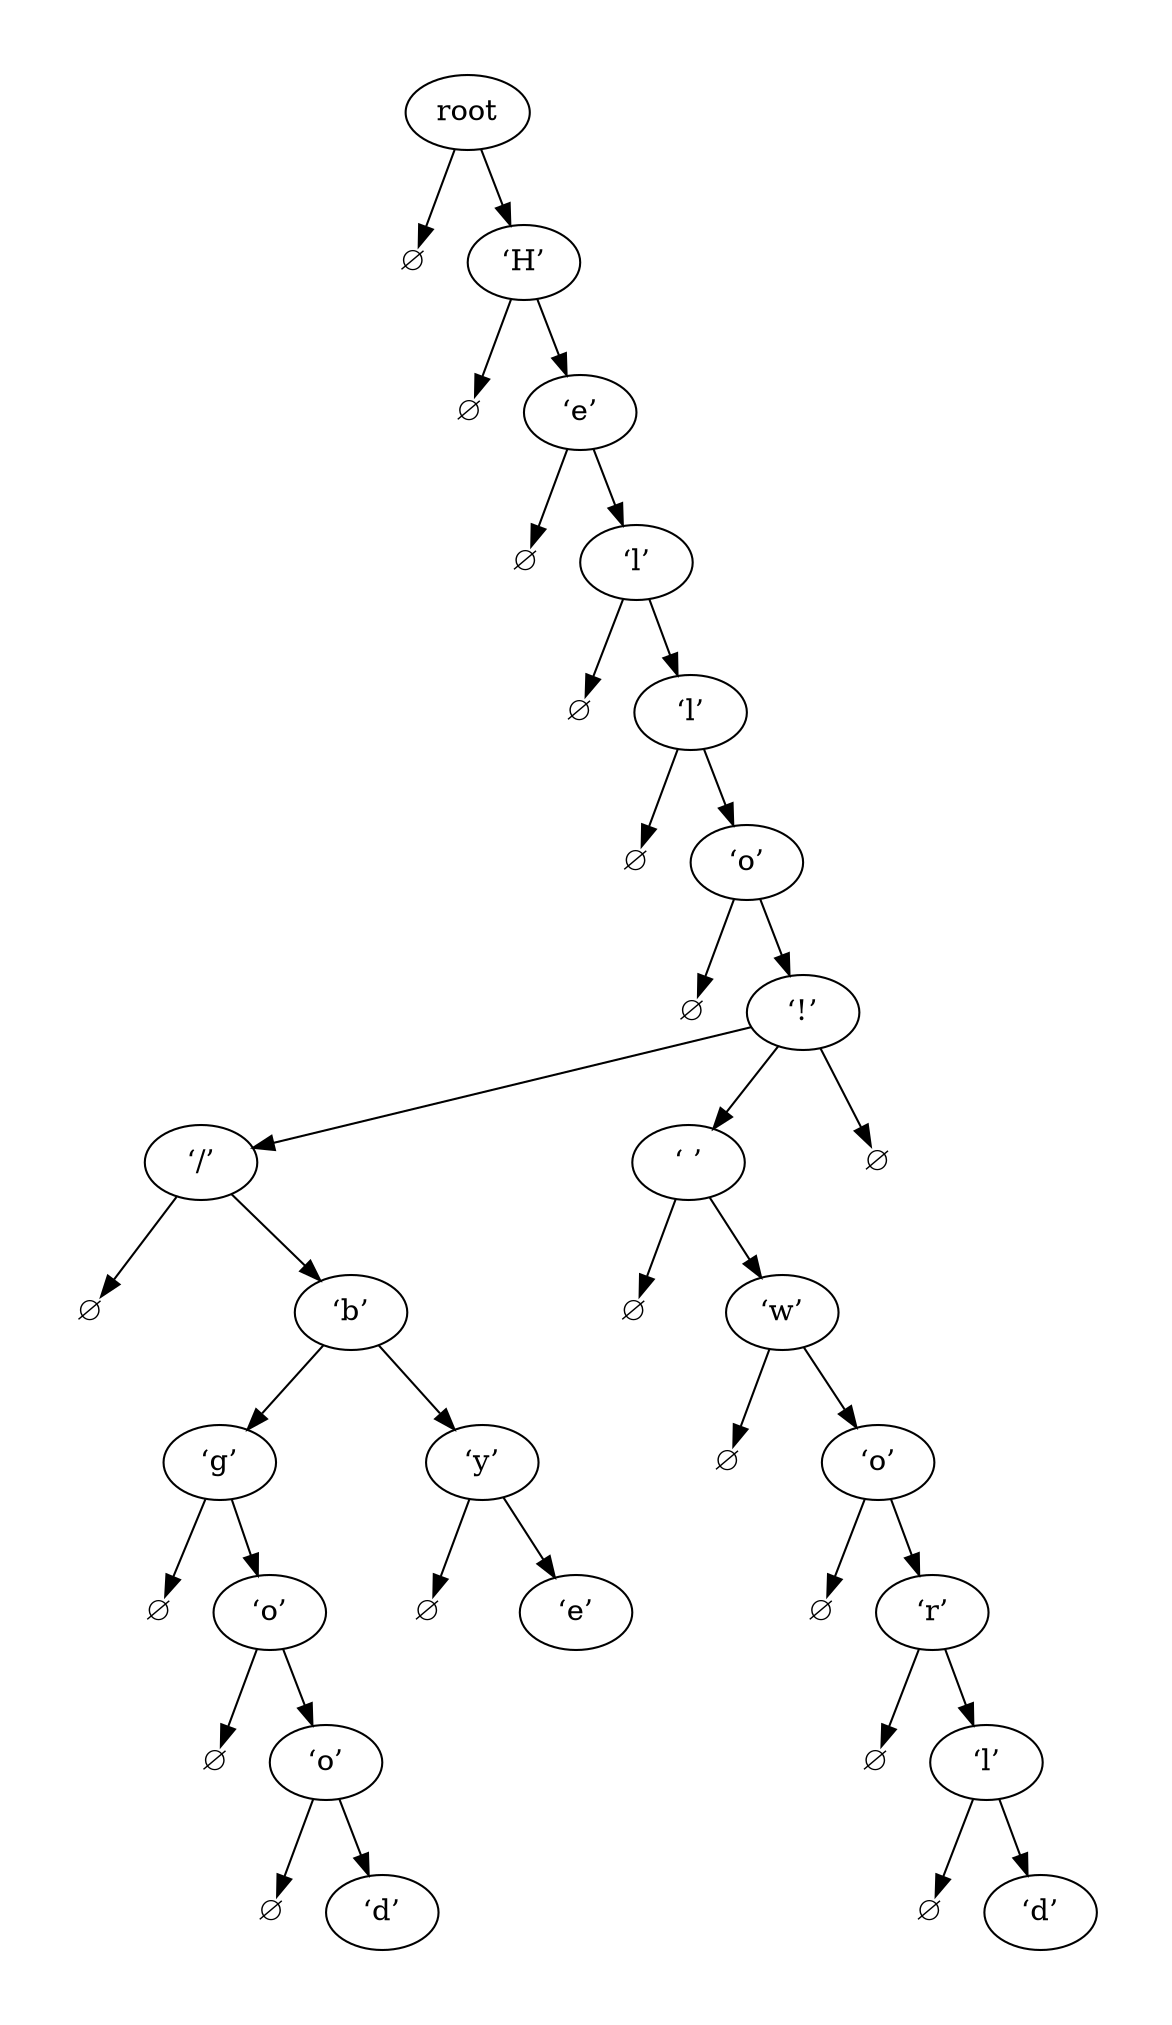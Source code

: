 /*
 * Copyright (C) 2025 taylor.fish <contact@taylor.fish>
 *
 * This file is part of Eips.
 *
 * Eips is free software: you can redistribute it and/or modify it under
 * the terms of the GNU Affero General Public License as published by
 * the Free Software Foundation, either version 3 of the License, or
 * (at your option) any later version.
 *
 * Eips is distributed in the hope that it will be useful, but WITHOUT
 * ANY WARRANTY; without even the implied warranty of MERCHANTABILITY
 * or FITNESS FOR A PARTICULAR PURPOSE. See the GNU Affero General
 * Public License for more details.
 *
 * You should have received a copy of the GNU Affero General Public
 * License along with Eips. If not, see <https://www.gnu.org/licenses/>.
 */

digraph {
    pad = .5;
    splines = false;

    {
        node [label="∅", shape=none, fixedsize=true, width=.21, height=.21]
        x0;
        x1;
        x2;
        x3;
        x4;
        x5;
        x8;
        x9;
        x10;
        x11;
        x12;
        x14;
        x16;
        x18;
        x19;
        x20;
    }

    n0 [label="root"];
    n0 -> x0;
    n0 -> n1;
    n1 [label="‘H’"];
    n1 -> x1;
    n1 -> n2;
    n2 [label="‘e’"];
    n2 -> x2;
    n2 -> n3;
    n3 [label="‘l’"];
    n3 -> x3;
    n3 -> n4;
    n4 [label="‘l’"];
    n4 -> x4;
    n4 -> n5;
    n5 [label="‘o’"];
    n5 -> x5;
    n5 -> n6;
    n6 [label="‘!’"];
    n6 -> n14;
    n6i1 [label="", style=invis, width=2];
    n6 -> n6i1 [style=invis];
    n6 -> n8;
    n6i2 [label="", style=invis, width=0];
    n6 -> n6i2 [style=invis];
    n6i3 [label="", style=invis, width=0];
    n6 -> n6i3 [style=invis];
    x6 [label="∅", shape=none, fixedsize=true, width=.21, height=.21]
    n6 -> x6;
    n6i4 [label="", style=invis, width=0];
    n6 -> n6i4 [style=invis];
    n6i5 [label="", style=invis, width=0];
    n6 -> n6i5 [style=invis];

    n8 [label="‘ ’"];
    n8 -> x8;
    n8i1 [shape=point, style=invis, width=0];
    n8 -> n8i1 [style=invis];
    n8 -> n9;
    n9 [label="‘w’"];
    n9 -> x9;
    n9i1 [label="", style=invis, width=0];
    n9 -> n9i1 [style=invis];
    n9 -> n10;
    n10 [label="‘o’"];
    n10 -> x10;
    n10 -> n11;
    n11 [label="‘r’"];
    n11 -> x11;
    n11 -> n12;
    n12 [label="‘l’"];
    n12 -> x12;
    n12 -> n13;
    n13 [label="‘d’"];

    n14 [label="‘/’"];
    n14 -> x14;
    n14i1 [label="", style=invis]
    n14 -> n14i1 [style=invis];
    n14 -> n15;
    n15 [label="‘b’"];
    n15 -> n18;
    n15i1 [label="", style=invis, width=.5];
    n15 -> n15i1 [style=invis];
    n15 -> n16;
    n16 [label="‘y’"];
    n16 -> x16;
    n16i1 [shape=point, style=invis, width=0];
    n16 -> n16i1 [style=invis];
    n16 -> n17;
    n17 [label="‘e’"];

    n18 [label="‘g’"];
    n18 -> x18;
    n18 -> n19;
    n19 [label="‘o’"];
    n19 -> x19;
    n19 -> n20;
    n20 [label="‘o’"];
    n20 -> x20;
    n20 -> n21;
    n21 [label="‘d’"];
}
